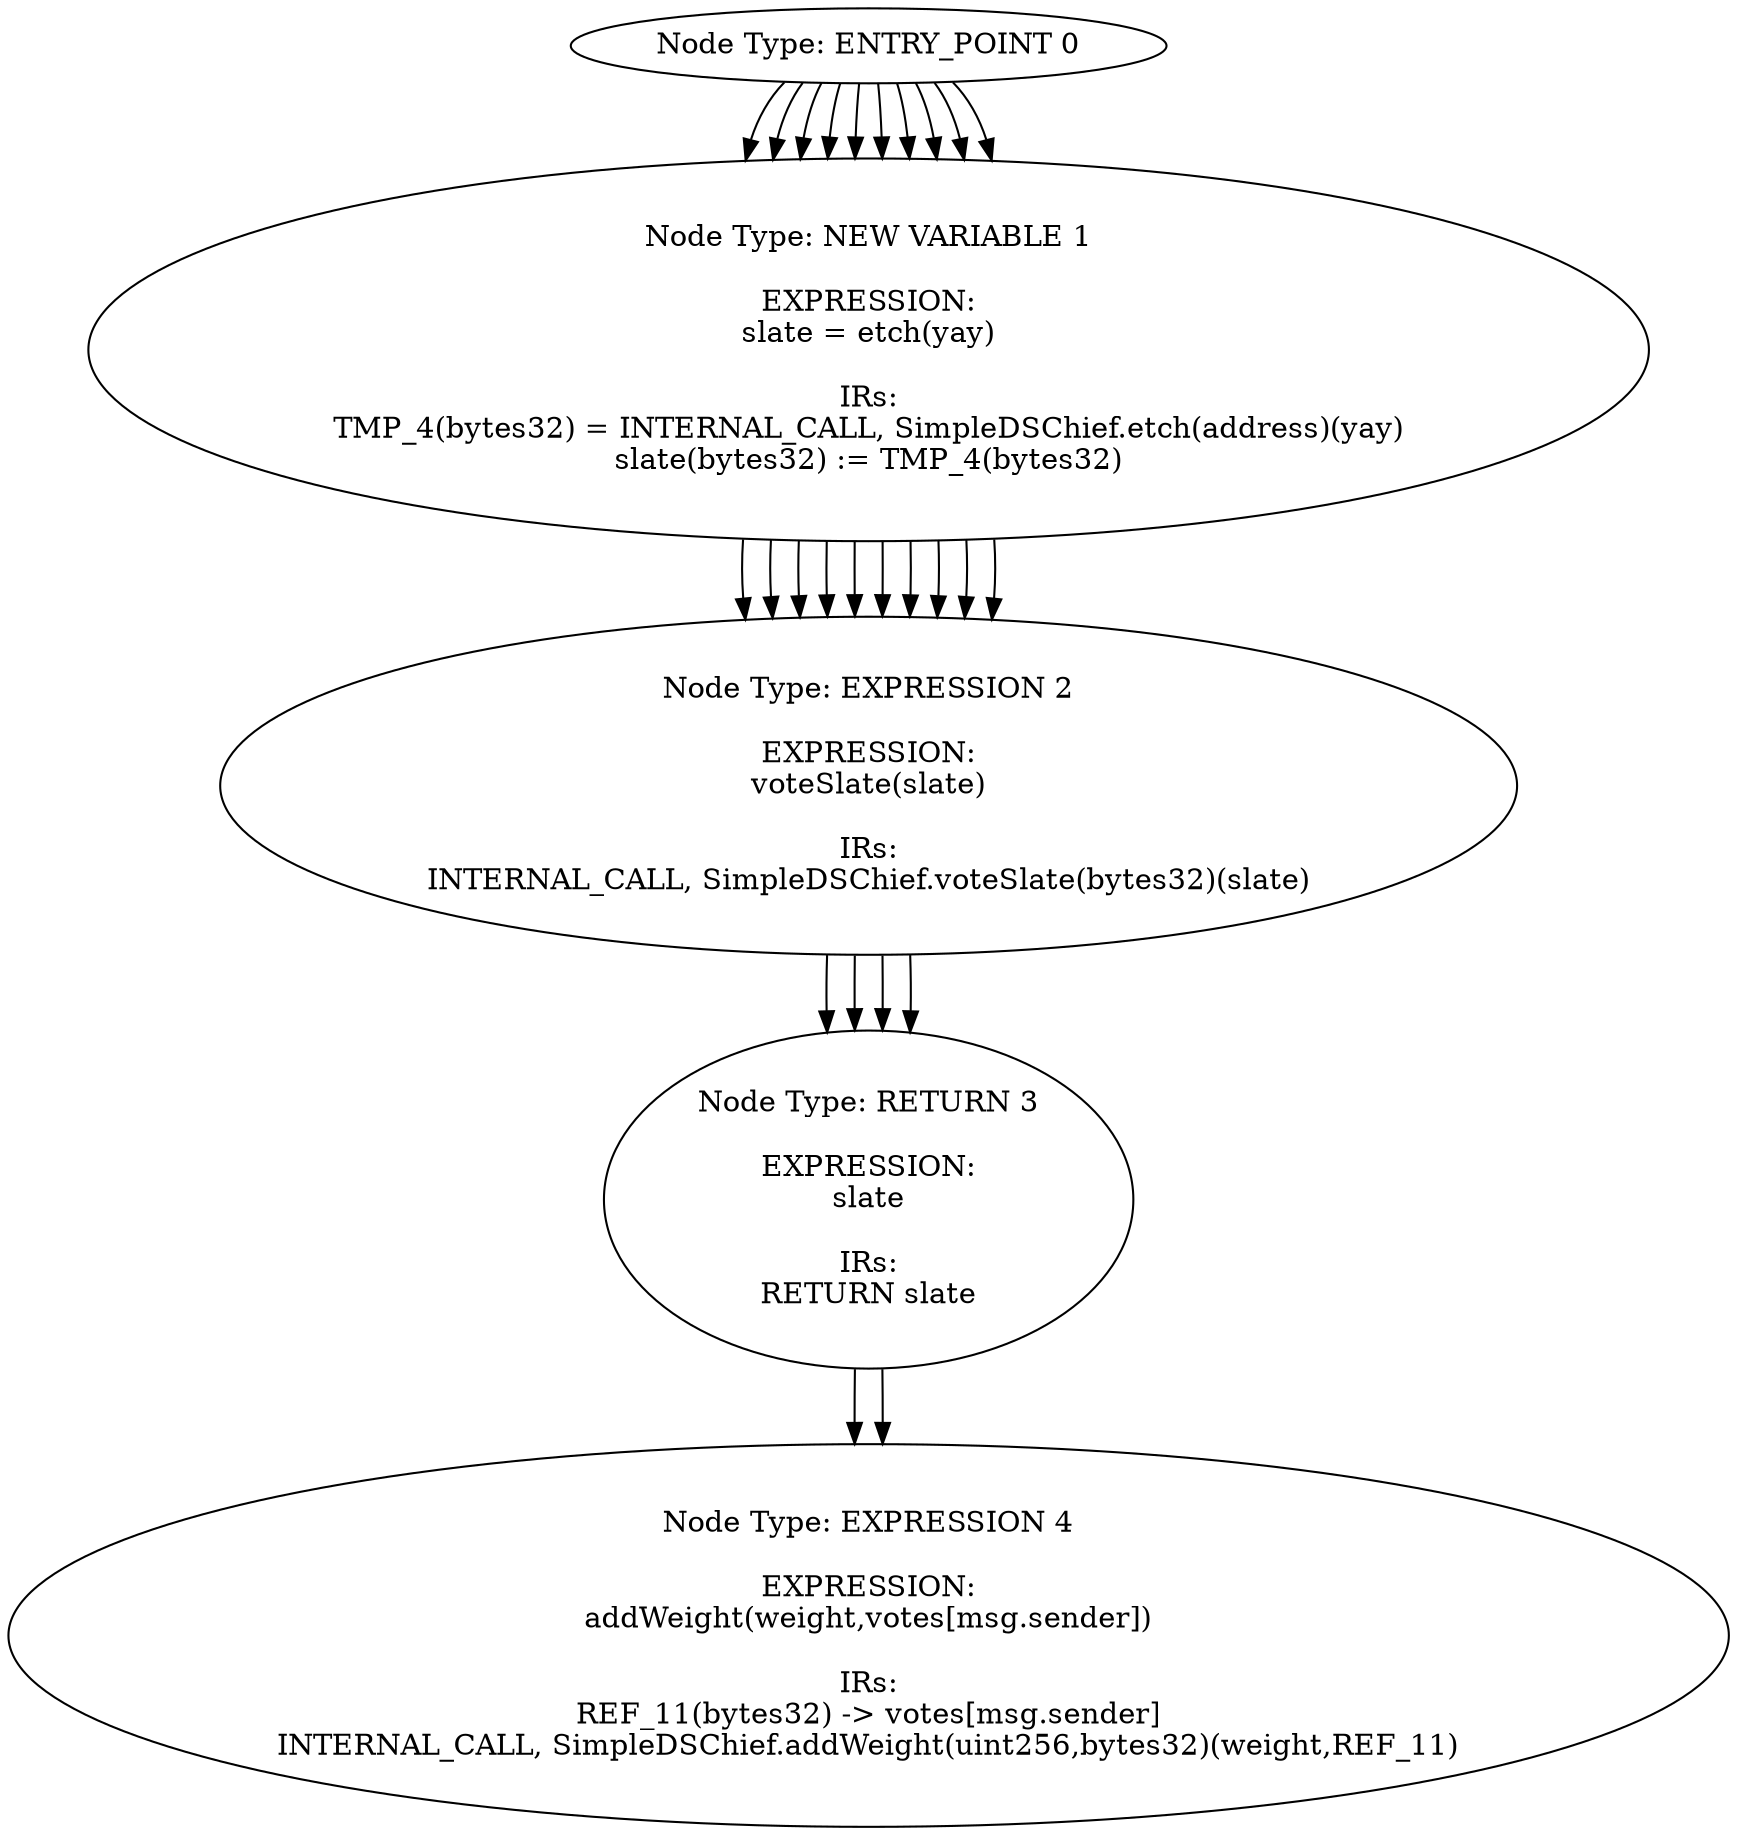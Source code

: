 digraph CFG {
0[label="Node Type: ENTRY_POINT 0
"];
0->1;
1[label="Node Type: EXPRESSION 1

EXPRESSION:
require(bool,string)((z = x + y) >= x,Addition overflow)

IRs:
TMP_12(uint256) = x + y
z(uint256) := TMP_12(uint256)
TMP_13(bool) = z >= x
TMP_14(None) = SOLIDITY_CALL require(bool,string)(TMP_13,Addition overflow)"];
1->2;
2[label="Node Type: RETURN 2

EXPRESSION:
z

IRs:
RETURN z"];
0[label="Node Type: ENTRY_POINT 0
"];
0->1;
1[label="Node Type: NEW VARIABLE 1

EXPRESSION:
yay = slates[slate]

IRs:
REF_12(address) -> slates[slate]
yay(address) := REF_12(address)"];
1->2;
2[label="Node Type: EXPRESSION 2

EXPRESSION:
approvals[yay] = add(approvals[yay],weight)

IRs:
REF_13(uint256) -> approvals[yay]
REF_14(uint256) -> approvals[yay]
TMP_10(uint256) = INTERNAL_CALL, SimpleDSChief.add(uint256,uint256)(REF_14,weight)
REF_13(uint256) (->approvals) := TMP_10(uint256)"];
0[label="Node Type: ENTRY_POINT 0
"];
0->1;
1[label="Node Type: NEW VARIABLE 1

EXPRESSION:
senderSlate = votes[msg.sender]

IRs:
REF_18(bytes32) -> votes[msg.sender]
senderSlate(bytes32) := REF_18(bytes32)"];
1->2;
2[label="Node Type: NEW VARIABLE 2

EXPRESSION:
option = slates[senderSlate]

IRs:
REF_19(address) -> slates[senderSlate]
option(address) := REF_19(address)"];
2->3;
3[label="Node Type: NEW VARIABLE 3

EXPRESSION:
senderDeposit = deposits[msg.sender]

IRs:
REF_20(uint256) -> deposits[msg.sender]
senderDeposit(uint256) := REF_20(uint256)"];
3->4;
4[label="Node Type: EXPRESSION 4

EXPRESSION:
require(bool)(approvals[option] >= senderDeposit)

IRs:
REF_21(uint256) -> approvals[option]
TMP_18(bool) = REF_21 >= senderDeposit
TMP_19(None) = SOLIDITY_CALL require(bool)(TMP_18)"];
0[label="Node Type: ENTRY_POINT 0
"];
0->1;
1[label="Node Type: NEW VARIABLE 1

EXPRESSION:
hash = keccak256()(abi.encodePacked(yay))

IRs:
TMP_6(bytes) = SOLIDITY_CALL abi.encodePacked()(yay)
TMP_7(bytes32) = SOLIDITY_CALL keccak256()(TMP_6)
hash(bytes32) := TMP_7(bytes32)"];
1->2;
2[label="Node Type: EXPRESSION 2

EXPRESSION:
slates[hash] = yay

IRs:
REF_7(address) -> slates[hash]
REF_7(address) (->slates) := yay(address)"];
2->3;
3[label="Node Type: RETURN 3

EXPRESSION:
hash

IRs:
RETURN hash"];
4[label="Node Type: RETURN 4

EXPRESSION:
slate

IRs:
RETURN slate"];
0[label="Node Type: ENTRY_POINT 0
"];
0->1;
1[label="Node Type: EXPRESSION 1

EXPRESSION:
deposits[msg.sender] = sub(deposits[msg.sender],wad)

IRs:
REF_3(uint256) -> deposits[msg.sender]
REF_4(uint256) -> deposits[msg.sender]
TMP_2(uint256) = INTERNAL_CALL, SimpleDSChief.sub(uint256,uint256)(REF_4,wad)
REF_3(uint256) (->deposits) := TMP_2(uint256)"];
1->2;
2[label="Node Type: EXPRESSION 2

EXPRESSION:
subWeight(wad,votes[msg.sender])

IRs:
REF_5(bytes32) -> votes[msg.sender]
INTERNAL_CALL, SimpleDSChief.subWeight(uint256,bytes32)(wad,REF_5)"];
0[label="Node Type: ENTRY_POINT 0
"];
0->1;
1[label="Node Type: EXPRESSION 1

EXPRESSION:
deposits[msg.sender] = add(deposits[msg.sender],wad)

IRs:
REF_0(uint256) -> deposits[msg.sender]
REF_1(uint256) -> deposits[msg.sender]
TMP_0(uint256) = INTERNAL_CALL, SimpleDSChief.add(uint256,uint256)(REF_1,wad)
REF_0(uint256) (->deposits) := TMP_0(uint256)"];
1->2;
2[label="Node Type: EXPRESSION 2

EXPRESSION:
addWeight(wad,votes[msg.sender])

IRs:
REF_2(bytes32) -> votes[msg.sender]
INTERNAL_CALL, SimpleDSChief.addWeight(uint256,bytes32)(wad,REF_2)"];
0[label="Node Type: ENTRY_POINT 0
"];
0->1;
1[label="Node Type: EXPRESSION 1

EXPRESSION:
require(bool,string)((z = x - y) <= x,Subtraction underflow)

IRs:
TMP_15(uint256) = x - y
z(uint256) := TMP_15(uint256)
TMP_16(bool) = z <= x
TMP_17(None) = SOLIDITY_CALL require(bool,string)(TMP_16,Subtraction underflow)"];
1->2;
2[label="Node Type: RETURN 2

EXPRESSION:
z

IRs:
RETURN z"];
0[label="Node Type: ENTRY_POINT 0
"];
0->1;
1[label="Node Type: NEW VARIABLE 1

EXPRESSION:
yay = slates[slate]

IRs:
REF_15(address) -> slates[slate]
yay(address) := REF_15(address)"];
1->2;
2[label="Node Type: EXPRESSION 2

EXPRESSION:
approvals[yay] = sub(approvals[yay],weight)

IRs:
REF_16(uint256) -> approvals[yay]
REF_17(uint256) -> approvals[yay]
TMP_11(uint256) = INTERNAL_CALL, SimpleDSChief.sub(uint256,uint256)(REF_17,weight)
REF_16(uint256) (->approvals) := TMP_11(uint256)"];
0[label="Node Type: ENTRY_POINT 0
"];
0->1;
1[label="Node Type: NEW VARIABLE 1

EXPRESSION:
weight = deposits[msg.sender]

IRs:
REF_8(uint256) -> deposits[msg.sender]
weight(uint256) := REF_8(uint256)"];
1->2;
2[label="Node Type: EXPRESSION 2

EXPRESSION:
subWeight(weight,votes[msg.sender])

IRs:
REF_9(bytes32) -> votes[msg.sender]
INTERNAL_CALL, SimpleDSChief.subWeight(uint256,bytes32)(weight,REF_9)"];
2->3;
3[label="Node Type: EXPRESSION 3

EXPRESSION:
votes[msg.sender] = slate

IRs:
REF_10(bytes32) -> votes[msg.sender]
REF_10(bytes32) (->votes) := slate(bytes32)"];
3->4;
4[label="Node Type: EXPRESSION 4

EXPRESSION:
addWeight(weight,votes[msg.sender])

IRs:
REF_11(bytes32) -> votes[msg.sender]
INTERNAL_CALL, SimpleDSChief.addWeight(uint256,bytes32)(weight,REF_11)"];
0[label="Node Type: ENTRY_POINT 0
"];
0->1;
1[label="Node Type: NEW VARIABLE 1

EXPRESSION:
slate = etch(yay)

IRs:
TMP_4(bytes32) = INTERNAL_CALL, SimpleDSChief.etch(address)(yay)
slate(bytes32) := TMP_4(bytes32)"];
1->2;
2[label="Node Type: EXPRESSION 2

EXPRESSION:
voteSlate(slate)

IRs:
INTERNAL_CALL, SimpleDSChief.voteSlate(bytes32)(slate)"];
2->3;
3[label="Node Type: RETURN 3

EXPRESSION:
slate

IRs:
RETURN slate"];
}
